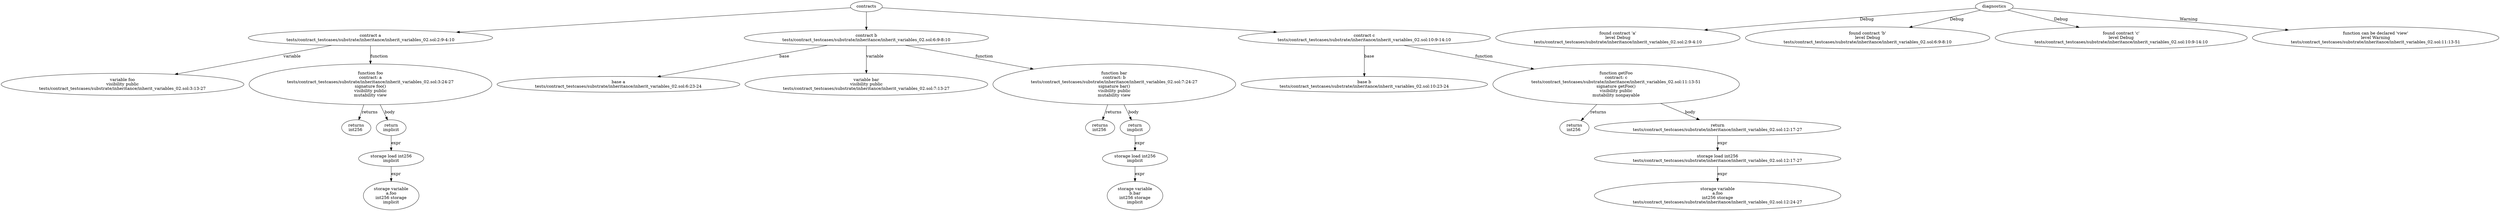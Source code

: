 strict digraph "tests/contract_testcases/substrate/inheritance/inherit_variables_02.sol" {
	contract [label="contract a\ntests/contract_testcases/substrate/inheritance/inherit_variables_02.sol:2:9-4:10"]
	var [label="variable foo\nvisibility public\ntests/contract_testcases/substrate/inheritance/inherit_variables_02.sol:3:13-27"]
	foo [label="function foo\ncontract: a\ntests/contract_testcases/substrate/inheritance/inherit_variables_02.sol:3:24-27\nsignature foo()\nvisibility public\nmutability view"]
	returns [label="returns\nint256 "]
	return [label="return\nimplicit"]
	storage_load [label="storage load int256\nimplicit"]
	storage_var [label="storage variable\na.foo\nint256 storage\nimplicit"]
	contract_8 [label="contract b\ntests/contract_testcases/substrate/inheritance/inherit_variables_02.sol:6:9-8:10"]
	base [label="base a\ntests/contract_testcases/substrate/inheritance/inherit_variables_02.sol:6:23-24"]
	var_10 [label="variable bar\nvisibility public\ntests/contract_testcases/substrate/inheritance/inherit_variables_02.sol:7:13-27"]
	bar [label="function bar\ncontract: b\ntests/contract_testcases/substrate/inheritance/inherit_variables_02.sol:7:24-27\nsignature bar()\nvisibility public\nmutability view"]
	returns_12 [label="returns\nint256 "]
	return_13 [label="return\nimplicit"]
	storage_load_14 [label="storage load int256\nimplicit"]
	storage_var_15 [label="storage variable\nb.bar\nint256 storage\nimplicit"]
	contract_16 [label="contract c\ntests/contract_testcases/substrate/inheritance/inherit_variables_02.sol:10:9-14:10"]
	base_17 [label="base b\ntests/contract_testcases/substrate/inheritance/inherit_variables_02.sol:10:23-24"]
	getFoo [label="function getFoo\ncontract: c\ntests/contract_testcases/substrate/inheritance/inherit_variables_02.sol:11:13-51\nsignature getFoo()\nvisibility public\nmutability nonpayable"]
	returns_19 [label="returns\nint256 "]
	return_20 [label="return\ntests/contract_testcases/substrate/inheritance/inherit_variables_02.sol:12:17-27"]
	storage_load_21 [label="storage load int256\ntests/contract_testcases/substrate/inheritance/inherit_variables_02.sol:12:17-27"]
	storage_var_22 [label="storage variable\na.foo\nint256 storage\ntests/contract_testcases/substrate/inheritance/inherit_variables_02.sol:12:24-27"]
	diagnostic [label="found contract 'a'\nlevel Debug\ntests/contract_testcases/substrate/inheritance/inherit_variables_02.sol:2:9-4:10"]
	diagnostic_25 [label="found contract 'b'\nlevel Debug\ntests/contract_testcases/substrate/inheritance/inherit_variables_02.sol:6:9-8:10"]
	diagnostic_26 [label="found contract 'c'\nlevel Debug\ntests/contract_testcases/substrate/inheritance/inherit_variables_02.sol:10:9-14:10"]
	diagnostic_27 [label="function can be declared 'view'\nlevel Warning\ntests/contract_testcases/substrate/inheritance/inherit_variables_02.sol:11:13-51"]
	contracts -> contract
	contract -> var [label="variable"]
	contract -> foo [label="function"]
	foo -> returns [label="returns"]
	foo -> return [label="body"]
	return -> storage_load [label="expr"]
	storage_load -> storage_var [label="expr"]
	contracts -> contract_8
	contract_8 -> base [label="base"]
	contract_8 -> var_10 [label="variable"]
	contract_8 -> bar [label="function"]
	bar -> returns_12 [label="returns"]
	bar -> return_13 [label="body"]
	return_13 -> storage_load_14 [label="expr"]
	storage_load_14 -> storage_var_15 [label="expr"]
	contracts -> contract_16
	contract_16 -> base_17 [label="base"]
	contract_16 -> getFoo [label="function"]
	getFoo -> returns_19 [label="returns"]
	getFoo -> return_20 [label="body"]
	return_20 -> storage_load_21 [label="expr"]
	storage_load_21 -> storage_var_22 [label="expr"]
	diagnostics -> diagnostic [label="Debug"]
	diagnostics -> diagnostic_25 [label="Debug"]
	diagnostics -> diagnostic_26 [label="Debug"]
	diagnostics -> diagnostic_27 [label="Warning"]
}
